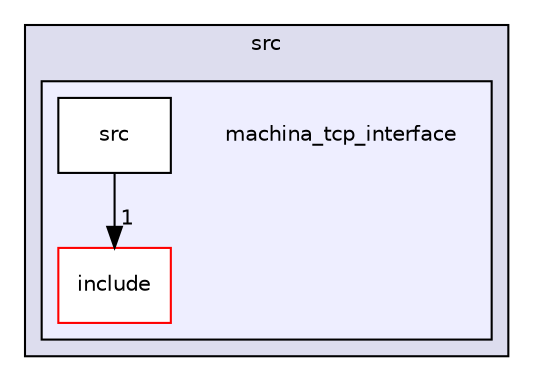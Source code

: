 digraph "src/machina_tcp_interface" {
  compound=true
  node [ fontsize="10", fontname="Helvetica"];
  edge [ labelfontsize="10", labelfontname="Helvetica"];
  subgraph clusterdir_68267d1309a1af8e8297ef4c3efbcdba {
    graph [ bgcolor="#ddddee", pencolor="black", label="src" fontname="Helvetica", fontsize="10", URL="dir_68267d1309a1af8e8297ef4c3efbcdba.html"]
  subgraph clusterdir_6802b5bdac077fef17cbc5acb6a41f35 {
    graph [ bgcolor="#eeeeff", pencolor="black", label="" URL="dir_6802b5bdac077fef17cbc5acb6a41f35.html"];
    dir_6802b5bdac077fef17cbc5acb6a41f35 [shape=plaintext label="machina_tcp_interface"];
  dir_acc5ad0c9fc8501f85c4b948790378ad [shape=box label="include" fillcolor="white" style="filled" color="red" URL="dir_acc5ad0c9fc8501f85c4b948790378ad.html"];
  dir_093c175742d5822fd7eea816425ff710 [shape=box label="src" fillcolor="white" style="filled" URL="dir_093c175742d5822fd7eea816425ff710.html"];
  }
  }
  dir_093c175742d5822fd7eea816425ff710->dir_acc5ad0c9fc8501f85c4b948790378ad [headlabel="1", labeldistance=1.5 headhref="dir_000017_000015.html"];
}

